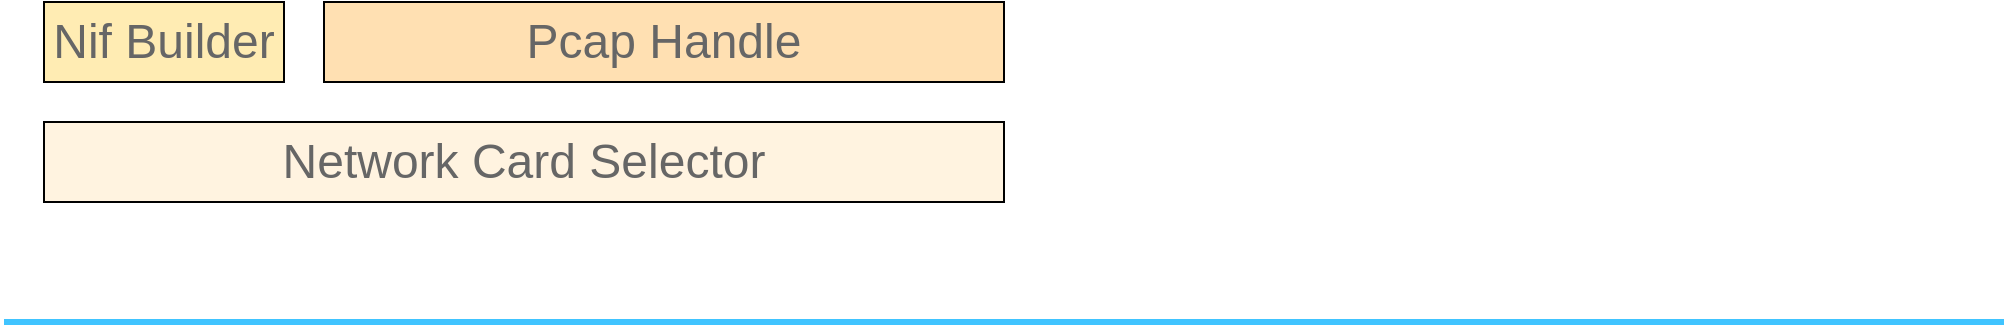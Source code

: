 <mxfile version="14.6.6" type="github">
  <diagram id="JCKB8MocDSN7x97dPDkK" name="Page-1">
    <mxGraphModel dx="1038" dy="628" grid="1" gridSize="10" guides="1" tooltips="1" connect="1" arrows="1" fold="1" page="1" pageScale="1" pageWidth="1654" pageHeight="2336" math="0" shadow="0">
      <root>
        <mxCell id="0" />
        <mxCell id="1" parent="0" />
        <mxCell id="Dv_WCurl7W9lhUE-oqcY-8" value="" style="endArrow=none;html=1;fillColor=#e1d5e7;strokeWidth=3;strokeColor=#40c4ff;" edge="1" parent="1">
          <mxGeometry width="50" height="50" relative="1" as="geometry">
            <mxPoint x="200" y="960" as="sourcePoint" />
            <mxPoint x="1200" y="960" as="targetPoint" />
          </mxGeometry>
        </mxCell>
        <mxCell id="Dv_WCurl7W9lhUE-oqcY-9" value="&lt;font style=&quot;font-size: 24px&quot; color=&quot;#666666&quot;&gt;Network Card Selector&lt;/font&gt;" style="rounded=0;whiteSpace=wrap;html=1;fillColor=#fff3e0;" vertex="1" parent="1">
          <mxGeometry x="220" y="860" width="480" height="40" as="geometry" />
        </mxCell>
        <mxCell id="Dv_WCurl7W9lhUE-oqcY-10" value="&lt;font style=&quot;font-size: 24px&quot; color=&quot;#666666&quot;&gt;Nif Builder&lt;/font&gt;" style="rounded=0;whiteSpace=wrap;html=1;fillColor=#ffecb3;" vertex="1" parent="1">
          <mxGeometry x="220" y="800" width="120" height="40" as="geometry" />
        </mxCell>
        <mxCell id="Dv_WCurl7W9lhUE-oqcY-11" value="&lt;font color=&quot;#666666&quot;&gt;&lt;span style=&quot;font-size: 24px&quot;&gt;Pcap Handle&lt;/span&gt;&lt;/font&gt;" style="rounded=0;whiteSpace=wrap;html=1;fillColor=#ffe0b2;" vertex="1" parent="1">
          <mxGeometry x="360" y="800" width="340" height="40" as="geometry" />
        </mxCell>
      </root>
    </mxGraphModel>
  </diagram>
</mxfile>
